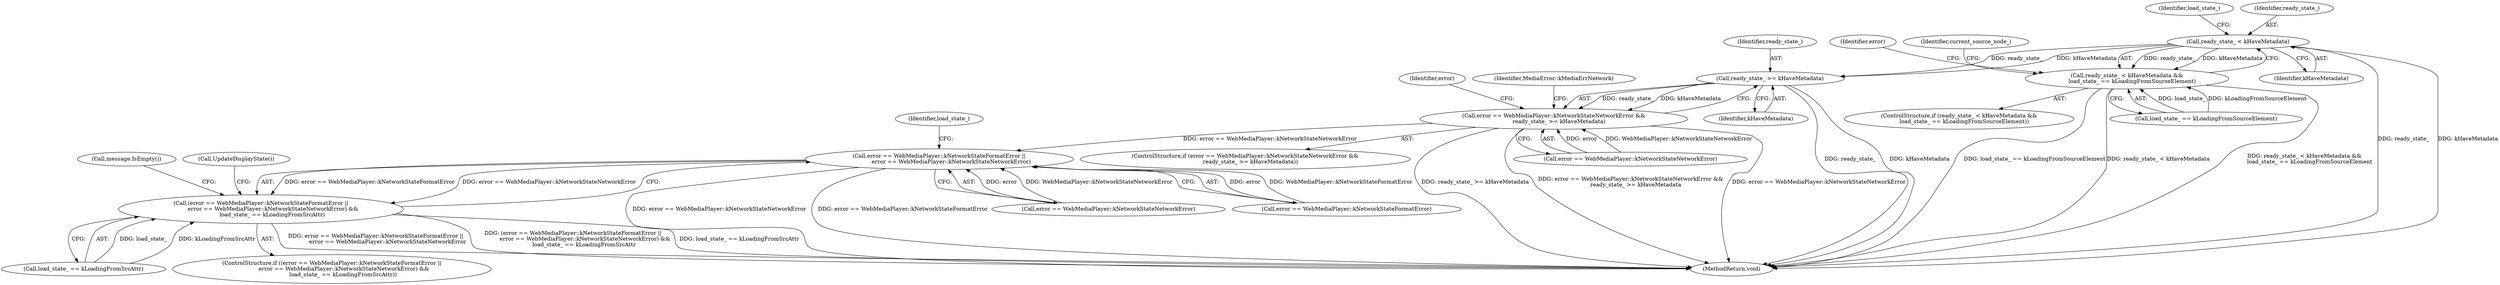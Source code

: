 digraph "0_Chrome_4504a474c069d07104237d0c03bfce7b29a42de6_0@API" {
"1000126" [label="(Call,ready_state_ < kHaveMetadata)"];
"1000125" [label="(Call,ready_state_ < kHaveMetadata &&\n      load_state_ == kLoadingFromSourceElement)"];
"1000180" [label="(Call,ready_state_ >= kHaveMetadata)"];
"1000176" [label="(Call,error == WebMediaPlayer::kNetworkStateNetworkError &&\n      ready_state_ >= kHaveMetadata)"];
"1000201" [label="(Call,error == WebMediaPlayer::kNetworkStateFormatError ||\n              error == WebMediaPlayer::kNetworkStateNetworkError)"];
"1000200" [label="(Call,(error == WebMediaPlayer::kNetworkStateFormatError ||\n              error == WebMediaPlayer::kNetworkStateNetworkError) &&\n             load_state_ == kLoadingFromSrcAttr)"];
"1000182" [label="(Identifier,kHaveMetadata)"];
"1000126" [label="(Call,ready_state_ < kHaveMetadata)"];
"1000175" [label="(ControlStructure,if (error == WebMediaPlayer::kNetworkStateNetworkError &&\n      ready_state_ >= kHaveMetadata))"];
"1000128" [label="(Identifier,kHaveMetadata)"];
"1000191" [label="(Identifier,error)"];
"1000186" [label="(Identifier,MediaError::kMediaErrNetwork)"];
"1000177" [label="(Call,error == WebMediaPlayer::kNetworkStateNetworkError)"];
"1000130" [label="(Identifier,load_state_)"];
"1000180" [label="(Call,ready_state_ >= kHaveMetadata)"];
"1000205" [label="(Call,error == WebMediaPlayer::kNetworkStateNetworkError)"];
"1000213" [label="(Call,message.IsEmpty())"];
"1000200" [label="(Call,(error == WebMediaPlayer::kNetworkStateFormatError ||\n              error == WebMediaPlayer::kNetworkStateNetworkError) &&\n             load_state_ == kLoadingFromSrcAttr)"];
"1000124" [label="(ControlStructure,if (ready_state_ < kHaveMetadata &&\n      load_state_ == kLoadingFromSourceElement))"];
"1000129" [label="(Call,load_state_ == kLoadingFromSourceElement)"];
"1000178" [label="(Identifier,error)"];
"1000125" [label="(Call,ready_state_ < kHaveMetadata &&\n      load_state_ == kLoadingFromSourceElement)"];
"1000127" [label="(Identifier,ready_state_)"];
"1000228" [label="(MethodReturn,void)"];
"1000202" [label="(Call,error == WebMediaPlayer::kNetworkStateFormatError)"];
"1000201" [label="(Call,error == WebMediaPlayer::kNetworkStateFormatError ||\n              error == WebMediaPlayer::kNetworkStateNetworkError)"];
"1000176" [label="(Call,error == WebMediaPlayer::kNetworkStateNetworkError &&\n      ready_state_ >= kHaveMetadata)"];
"1000134" [label="(Identifier,current_source_node_)"];
"1000209" [label="(Identifier,load_state_)"];
"1000208" [label="(Call,load_state_ == kLoadingFromSrcAttr)"];
"1000199" [label="(ControlStructure,if ((error == WebMediaPlayer::kNetworkStateFormatError ||\n              error == WebMediaPlayer::kNetworkStateNetworkError) &&\n             load_state_ == kLoadingFromSrcAttr))"];
"1000181" [label="(Identifier,ready_state_)"];
"1000227" [label="(Call,UpdateDisplayState())"];
"1000126" -> "1000125"  [label="AST: "];
"1000126" -> "1000128"  [label="CFG: "];
"1000127" -> "1000126"  [label="AST: "];
"1000128" -> "1000126"  [label="AST: "];
"1000130" -> "1000126"  [label="CFG: "];
"1000125" -> "1000126"  [label="CFG: "];
"1000126" -> "1000228"  [label="DDG: ready_state_"];
"1000126" -> "1000228"  [label="DDG: kHaveMetadata"];
"1000126" -> "1000125"  [label="DDG: ready_state_"];
"1000126" -> "1000125"  [label="DDG: kHaveMetadata"];
"1000126" -> "1000180"  [label="DDG: ready_state_"];
"1000126" -> "1000180"  [label="DDG: kHaveMetadata"];
"1000125" -> "1000124"  [label="AST: "];
"1000125" -> "1000129"  [label="CFG: "];
"1000129" -> "1000125"  [label="AST: "];
"1000134" -> "1000125"  [label="CFG: "];
"1000178" -> "1000125"  [label="CFG: "];
"1000125" -> "1000228"  [label="DDG: load_state_ == kLoadingFromSourceElement"];
"1000125" -> "1000228"  [label="DDG: ready_state_ < kHaveMetadata"];
"1000125" -> "1000228"  [label="DDG: ready_state_ < kHaveMetadata &&\n      load_state_ == kLoadingFromSourceElement"];
"1000129" -> "1000125"  [label="DDG: load_state_"];
"1000129" -> "1000125"  [label="DDG: kLoadingFromSourceElement"];
"1000180" -> "1000176"  [label="AST: "];
"1000180" -> "1000182"  [label="CFG: "];
"1000181" -> "1000180"  [label="AST: "];
"1000182" -> "1000180"  [label="AST: "];
"1000176" -> "1000180"  [label="CFG: "];
"1000180" -> "1000228"  [label="DDG: ready_state_"];
"1000180" -> "1000228"  [label="DDG: kHaveMetadata"];
"1000180" -> "1000176"  [label="DDG: ready_state_"];
"1000180" -> "1000176"  [label="DDG: kHaveMetadata"];
"1000176" -> "1000175"  [label="AST: "];
"1000176" -> "1000177"  [label="CFG: "];
"1000177" -> "1000176"  [label="AST: "];
"1000186" -> "1000176"  [label="CFG: "];
"1000191" -> "1000176"  [label="CFG: "];
"1000176" -> "1000228"  [label="DDG: ready_state_ >= kHaveMetadata"];
"1000176" -> "1000228"  [label="DDG: error == WebMediaPlayer::kNetworkStateNetworkError &&\n      ready_state_ >= kHaveMetadata"];
"1000176" -> "1000228"  [label="DDG: error == WebMediaPlayer::kNetworkStateNetworkError"];
"1000177" -> "1000176"  [label="DDG: error"];
"1000177" -> "1000176"  [label="DDG: WebMediaPlayer::kNetworkStateNetworkError"];
"1000176" -> "1000201"  [label="DDG: error == WebMediaPlayer::kNetworkStateNetworkError"];
"1000201" -> "1000200"  [label="AST: "];
"1000201" -> "1000202"  [label="CFG: "];
"1000201" -> "1000205"  [label="CFG: "];
"1000202" -> "1000201"  [label="AST: "];
"1000205" -> "1000201"  [label="AST: "];
"1000209" -> "1000201"  [label="CFG: "];
"1000200" -> "1000201"  [label="CFG: "];
"1000201" -> "1000228"  [label="DDG: error == WebMediaPlayer::kNetworkStateNetworkError"];
"1000201" -> "1000228"  [label="DDG: error == WebMediaPlayer::kNetworkStateFormatError"];
"1000201" -> "1000200"  [label="DDG: error == WebMediaPlayer::kNetworkStateFormatError"];
"1000201" -> "1000200"  [label="DDG: error == WebMediaPlayer::kNetworkStateNetworkError"];
"1000202" -> "1000201"  [label="DDG: error"];
"1000202" -> "1000201"  [label="DDG: WebMediaPlayer::kNetworkStateFormatError"];
"1000205" -> "1000201"  [label="DDG: error"];
"1000205" -> "1000201"  [label="DDG: WebMediaPlayer::kNetworkStateNetworkError"];
"1000200" -> "1000199"  [label="AST: "];
"1000200" -> "1000208"  [label="CFG: "];
"1000208" -> "1000200"  [label="AST: "];
"1000213" -> "1000200"  [label="CFG: "];
"1000227" -> "1000200"  [label="CFG: "];
"1000200" -> "1000228"  [label="DDG: error == WebMediaPlayer::kNetworkStateFormatError ||\n              error == WebMediaPlayer::kNetworkStateNetworkError"];
"1000200" -> "1000228"  [label="DDG: (error == WebMediaPlayer::kNetworkStateFormatError ||\n              error == WebMediaPlayer::kNetworkStateNetworkError) &&\n             load_state_ == kLoadingFromSrcAttr"];
"1000200" -> "1000228"  [label="DDG: load_state_ == kLoadingFromSrcAttr"];
"1000208" -> "1000200"  [label="DDG: load_state_"];
"1000208" -> "1000200"  [label="DDG: kLoadingFromSrcAttr"];
}
